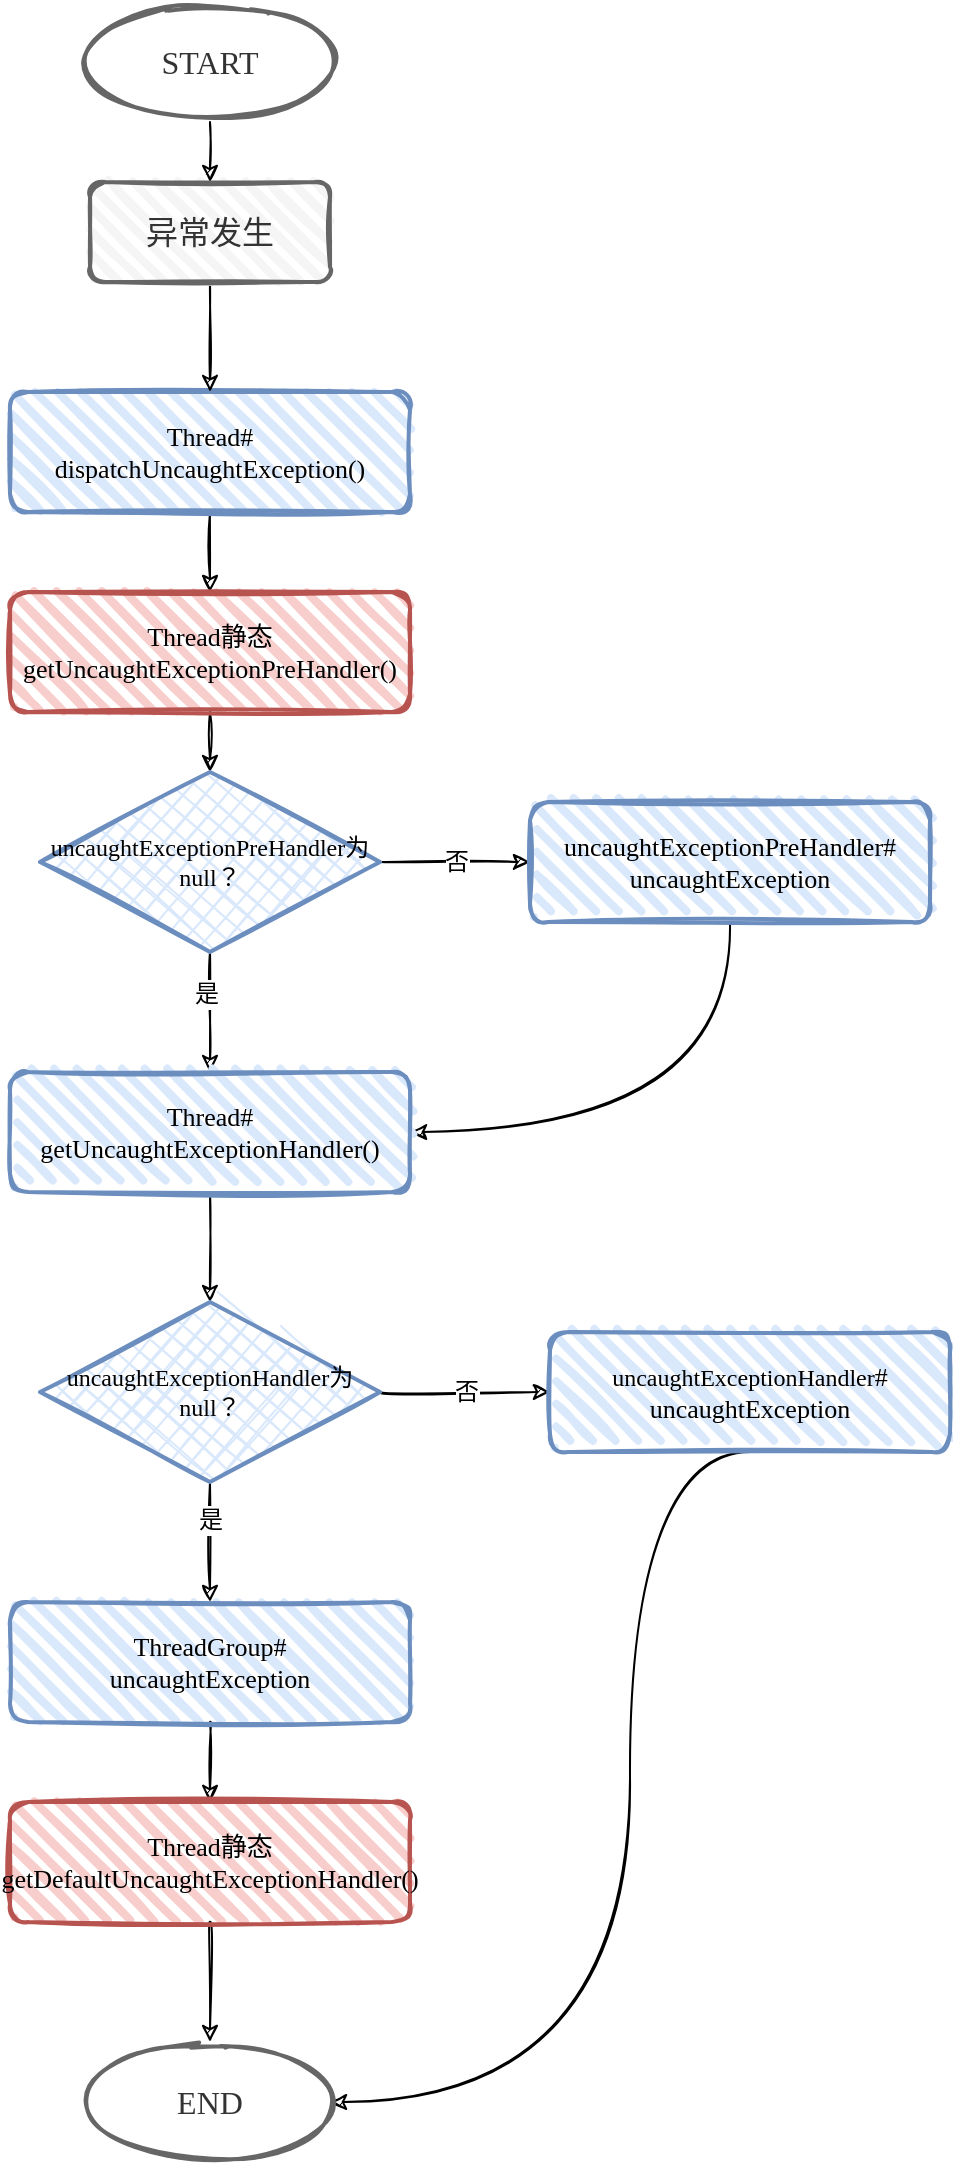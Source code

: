 <mxfile version="14.7.6" type="github">
  <diagram id="nfvK70dje-0ijWW3EqFa" name="第 1 页">
    <mxGraphModel dx="946" dy="646" grid="1" gridSize="10" guides="1" tooltips="1" connect="1" arrows="1" fold="1" page="1" pageScale="1" pageWidth="827" pageHeight="1169" math="0" shadow="0">
      <root>
        <mxCell id="0" />
        <mxCell id="1" parent="0" />
        <mxCell id="dzpQKZOiRlnauMwWt4xJ-16" style="edgeStyle=orthogonalEdgeStyle;rounded=0;orthogonalLoop=1;jettySize=auto;html=1;exitX=0.5;exitY=1;exitDx=0;exitDy=0;entryX=0.5;entryY=0;entryDx=0;entryDy=0;fontSize=16;sketch=1;" edge="1" parent="1" source="dzpQKZOiRlnauMwWt4xJ-1" target="dzpQKZOiRlnauMwWt4xJ-3">
          <mxGeometry relative="1" as="geometry" />
        </mxCell>
        <mxCell id="dzpQKZOiRlnauMwWt4xJ-1" value="&lt;font style=&quot;font-size: 13px&quot; face=&quot;Comic Sans MS&quot;&gt;Thread#&lt;br&gt;dispatchUncaughtException()&lt;/font&gt;" style="rounded=1;whiteSpace=wrap;html=1;strokeWidth=2;fillWeight=4;hachureGap=8;hachureAngle=45;fillColor=#dae8fc;sketch=1;strokeColor=#6c8ebf;fillStyle=auto;" vertex="1" parent="1">
          <mxGeometry x="220" y="215" width="200" height="60" as="geometry" />
        </mxCell>
        <mxCell id="dzpQKZOiRlnauMwWt4xJ-15" style="edgeStyle=orthogonalEdgeStyle;rounded=0;orthogonalLoop=1;jettySize=auto;html=1;exitX=0.5;exitY=1;exitDx=0;exitDy=0;entryX=0.5;entryY=0;entryDx=0;entryDy=0;fontSize=16;sketch=1;" edge="1" parent="1" source="dzpQKZOiRlnauMwWt4xJ-2" target="dzpQKZOiRlnauMwWt4xJ-1">
          <mxGeometry relative="1" as="geometry" />
        </mxCell>
        <mxCell id="dzpQKZOiRlnauMwWt4xJ-2" value="&lt;font style=&quot;font-size: 16px&quot;&gt;异常发生&lt;/font&gt;" style="rounded=1;whiteSpace=wrap;html=1;strokeWidth=2;fillWeight=4;hachureGap=8;hachureAngle=45;fillColor=#f5f5f5;sketch=1;strokeColor=#666666;fillStyle=auto;fontColor=#333333;fontFamily=Comic Sans MS;" vertex="1" parent="1">
          <mxGeometry x="260" y="110" width="120" height="50" as="geometry" />
        </mxCell>
        <mxCell id="dzpQKZOiRlnauMwWt4xJ-17" style="edgeStyle=orthogonalEdgeStyle;rounded=0;orthogonalLoop=1;jettySize=auto;html=1;exitX=0.5;exitY=1;exitDx=0;exitDy=0;entryX=0.5;entryY=0;entryDx=0;entryDy=0;fontSize=16;sketch=1;" edge="1" parent="1" source="dzpQKZOiRlnauMwWt4xJ-3" target="dzpQKZOiRlnauMwWt4xJ-4">
          <mxGeometry relative="1" as="geometry" />
        </mxCell>
        <mxCell id="dzpQKZOiRlnauMwWt4xJ-3" value="&lt;font style=&quot;font-size: 13px&quot; face=&quot;Comic Sans MS&quot;&gt;Thread静态&lt;br&gt;getUncaughtExceptionPreHandler()&lt;/font&gt;" style="rounded=1;whiteSpace=wrap;html=1;strokeWidth=2;fillWeight=4;hachureGap=8;hachureAngle=45;fillColor=#f8cecc;sketch=1;strokeColor=#b85450;fillStyle=auto;" vertex="1" parent="1">
          <mxGeometry x="220" y="315" width="200" height="60" as="geometry" />
        </mxCell>
        <mxCell id="dzpQKZOiRlnauMwWt4xJ-18" value="&lt;font&gt;否&lt;/font&gt;" style="edgeStyle=orthogonalEdgeStyle;rounded=0;orthogonalLoop=1;jettySize=auto;html=1;exitX=1;exitY=0.5;exitDx=0;exitDy=0;entryX=0;entryY=0.5;entryDx=0;entryDy=0;fontSize=12;fontFamily=Comic Sans MS;sketch=1;" edge="1" parent="1" source="dzpQKZOiRlnauMwWt4xJ-4" target="dzpQKZOiRlnauMwWt4xJ-5">
          <mxGeometry relative="1" as="geometry" />
        </mxCell>
        <mxCell id="dzpQKZOiRlnauMwWt4xJ-20" style="edgeStyle=orthogonalEdgeStyle;rounded=0;orthogonalLoop=1;jettySize=auto;html=1;exitX=0.5;exitY=1;exitDx=0;exitDy=0;entryX=0.5;entryY=0;entryDx=0;entryDy=0;fontSize=16;shadow=0;sketch=1;" edge="1" parent="1" source="dzpQKZOiRlnauMwWt4xJ-4" target="dzpQKZOiRlnauMwWt4xJ-6">
          <mxGeometry relative="1" as="geometry" />
        </mxCell>
        <mxCell id="dzpQKZOiRlnauMwWt4xJ-21" value="是" style="edgeLabel;html=1;align=center;verticalAlign=middle;resizable=0;points=[];fontSize=12;fontFamily=Comic Sans MS;" vertex="1" connectable="0" parent="dzpQKZOiRlnauMwWt4xJ-20">
          <mxGeometry x="-0.3" y="-2" relative="1" as="geometry">
            <mxPoint as="offset" />
          </mxGeometry>
        </mxCell>
        <mxCell id="dzpQKZOiRlnauMwWt4xJ-4" value="&lt;font face=&quot;Comic Sans MS&quot;&gt;uncaughtExceptionPreHandler为null？&lt;/font&gt;" style="rhombus;whiteSpace=wrap;html=1;strokeWidth=2;fillWeight=-1;hachureGap=8;fillStyle=cross-hatch;fillColor=#dae8fc;sketch=1;rounded=0;glass=0;comic=1;strokeColor=#6c8ebf;" vertex="1" parent="1">
          <mxGeometry x="235" y="405" width="170" height="90" as="geometry" />
        </mxCell>
        <mxCell id="dzpQKZOiRlnauMwWt4xJ-26" style="edgeStyle=orthogonalEdgeStyle;sketch=1;orthogonalLoop=1;jettySize=auto;html=1;exitX=0.5;exitY=1;exitDx=0;exitDy=0;entryX=1;entryY=0.5;entryDx=0;entryDy=0;fontFamily=Comic Sans MS;fontSize=12;curved=1;" edge="1" parent="1" source="dzpQKZOiRlnauMwWt4xJ-5" target="dzpQKZOiRlnauMwWt4xJ-6">
          <mxGeometry relative="1" as="geometry" />
        </mxCell>
        <mxCell id="dzpQKZOiRlnauMwWt4xJ-5" value="&lt;font face=&quot;Comic Sans MS&quot;&gt;&lt;span style=&quot;font-size: 13px&quot;&gt;uncaughtExceptionPreHandler#&lt;/span&gt;&lt;br&gt;&lt;span style=&quot;font-size: 13px&quot;&gt;uncaughtException&lt;/span&gt;&lt;/font&gt;" style="rounded=1;whiteSpace=wrap;html=1;strokeWidth=2;fillWeight=4;hachureGap=8;hachureAngle=45;fillColor=#dae8fc;sketch=1;strokeColor=#6c8ebf;fillStyle=auto;" vertex="1" parent="1">
          <mxGeometry x="480" y="420" width="200" height="60" as="geometry" />
        </mxCell>
        <mxCell id="dzpQKZOiRlnauMwWt4xJ-22" style="edgeStyle=orthogonalEdgeStyle;rounded=0;sketch=1;orthogonalLoop=1;jettySize=auto;html=1;exitX=0.5;exitY=1;exitDx=0;exitDy=0;fontSize=16;entryX=0.5;entryY=0;entryDx=0;entryDy=0;" edge="1" parent="1" source="dzpQKZOiRlnauMwWt4xJ-6" target="dzpQKZOiRlnauMwWt4xJ-7">
          <mxGeometry relative="1" as="geometry">
            <mxPoint x="320" y="640" as="targetPoint" />
          </mxGeometry>
        </mxCell>
        <mxCell id="dzpQKZOiRlnauMwWt4xJ-6" value="&lt;font face=&quot;Comic Sans MS&quot;&gt;&lt;span style=&quot;font-size: 13px&quot;&gt;Thread#&lt;/span&gt;&lt;br&gt;&lt;span style=&quot;font-size: 13px&quot;&gt;getUncaughtExceptionHandler()&lt;/span&gt;&lt;br&gt;&lt;/font&gt;" style="rounded=1;whiteSpace=wrap;html=1;strokeWidth=2;fillWeight=4;hachureGap=8;hachureAngle=45;fillColor=#dae8fc;sketch=1;strokeColor=#6c8ebf;fillStyle=auto;" vertex="1" parent="1">
          <mxGeometry x="220" y="555" width="200" height="60" as="geometry" />
        </mxCell>
        <mxCell id="dzpQKZOiRlnauMwWt4xJ-23" style="edgeStyle=orthogonalEdgeStyle;rounded=0;sketch=1;orthogonalLoop=1;jettySize=auto;html=1;exitX=0.5;exitY=1;exitDx=0;exitDy=0;entryX=0.5;entryY=0;entryDx=0;entryDy=0;fontSize=16;" edge="1" parent="1" source="dzpQKZOiRlnauMwWt4xJ-7" target="dzpQKZOiRlnauMwWt4xJ-8">
          <mxGeometry relative="1" as="geometry" />
        </mxCell>
        <mxCell id="dzpQKZOiRlnauMwWt4xJ-24" value="是" style="edgeLabel;html=1;align=center;verticalAlign=middle;resizable=0;points=[];fontSize=12;fontFamily=Comic Sans MS;" vertex="1" connectable="0" parent="dzpQKZOiRlnauMwWt4xJ-23">
          <mxGeometry x="-0.367" relative="1" as="geometry">
            <mxPoint as="offset" />
          </mxGeometry>
        </mxCell>
        <mxCell id="dzpQKZOiRlnauMwWt4xJ-25" value="否" style="edgeStyle=orthogonalEdgeStyle;sketch=1;orthogonalLoop=1;jettySize=auto;html=1;exitX=1;exitY=0.5;exitDx=0;exitDy=0;entryX=0;entryY=0.5;entryDx=0;entryDy=0;fontSize=12;curved=1;fontFamily=Comic Sans MS;" edge="1" parent="1" source="dzpQKZOiRlnauMwWt4xJ-7" target="dzpQKZOiRlnauMwWt4xJ-10">
          <mxGeometry relative="1" as="geometry" />
        </mxCell>
        <mxCell id="dzpQKZOiRlnauMwWt4xJ-7" value="&lt;font face=&quot;Comic Sans MS&quot;&gt;uncaughtExceptionHandler为null？&lt;/font&gt;" style="rhombus;whiteSpace=wrap;html=1;strokeWidth=2;fillWeight=-1;hachureGap=8;fillStyle=cross-hatch;fillColor=#dae8fc;sketch=1;rounded=0;glass=0;comic=1;strokeColor=#6c8ebf;" vertex="1" parent="1">
          <mxGeometry x="235" y="670" width="170" height="90" as="geometry" />
        </mxCell>
        <mxCell id="dzpQKZOiRlnauMwWt4xJ-27" style="edgeStyle=orthogonalEdgeStyle;curved=1;sketch=1;orthogonalLoop=1;jettySize=auto;html=1;exitX=0.5;exitY=1;exitDx=0;exitDy=0;entryX=0.5;entryY=0;entryDx=0;entryDy=0;fontFamily=Comic Sans MS;fontSize=12;" edge="1" parent="1" source="dzpQKZOiRlnauMwWt4xJ-8" target="dzpQKZOiRlnauMwWt4xJ-9">
          <mxGeometry relative="1" as="geometry" />
        </mxCell>
        <mxCell id="dzpQKZOiRlnauMwWt4xJ-8" value="&lt;font face=&quot;Comic Sans MS&quot;&gt;&lt;span style=&quot;font-size: 13px&quot;&gt;ThreadGroup#&lt;/span&gt;&lt;br&gt;&lt;/font&gt;&lt;span style=&quot;font-family: &amp;#34;comic sans ms&amp;#34; ; font-size: 13px&quot;&gt;uncaughtException&lt;/span&gt;&lt;font face=&quot;Comic Sans MS&quot;&gt;&lt;br&gt;&lt;/font&gt;" style="rounded=1;whiteSpace=wrap;html=1;strokeWidth=2;fillWeight=4;hachureGap=8;hachureAngle=45;fillColor=#dae8fc;sketch=1;strokeColor=#6c8ebf;fillStyle=auto;" vertex="1" parent="1">
          <mxGeometry x="220" y="820" width="200" height="60" as="geometry" />
        </mxCell>
        <mxCell id="dzpQKZOiRlnauMwWt4xJ-28" style="edgeStyle=orthogonalEdgeStyle;curved=1;sketch=1;orthogonalLoop=1;jettySize=auto;html=1;exitX=0.5;exitY=1;exitDx=0;exitDy=0;fontFamily=Comic Sans MS;fontSize=12;" edge="1" parent="1" source="dzpQKZOiRlnauMwWt4xJ-9" target="dzpQKZOiRlnauMwWt4xJ-13">
          <mxGeometry relative="1" as="geometry" />
        </mxCell>
        <mxCell id="dzpQKZOiRlnauMwWt4xJ-9" value="&lt;font face=&quot;Comic Sans MS&quot;&gt;&lt;span style=&quot;font-size: 13px&quot;&gt;Thread静态&lt;/span&gt;&lt;br&gt;&lt;span style=&quot;font-size: 13px&quot;&gt;getDefaultUncaughtExceptionHandler()&lt;/span&gt;&lt;/font&gt;" style="rounded=1;whiteSpace=wrap;html=1;strokeWidth=2;fillWeight=4;hachureGap=8;hachureAngle=45;fillColor=#f8cecc;sketch=1;strokeColor=#b85450;fillStyle=auto;" vertex="1" parent="1">
          <mxGeometry x="220" y="920" width="200" height="60" as="geometry" />
        </mxCell>
        <mxCell id="dzpQKZOiRlnauMwWt4xJ-29" style="edgeStyle=orthogonalEdgeStyle;curved=1;sketch=1;orthogonalLoop=1;jettySize=auto;html=1;exitX=0.5;exitY=1;exitDx=0;exitDy=0;entryX=1;entryY=0.5;entryDx=0;entryDy=0;fontFamily=Comic Sans MS;fontSize=12;" edge="1" parent="1" source="dzpQKZOiRlnauMwWt4xJ-10" target="dzpQKZOiRlnauMwWt4xJ-13">
          <mxGeometry relative="1" as="geometry">
            <Array as="points">
              <mxPoint x="530" y="745" />
              <mxPoint x="530" y="1070" />
            </Array>
          </mxGeometry>
        </mxCell>
        <mxCell id="dzpQKZOiRlnauMwWt4xJ-10" value="&lt;span style=&quot;font-family: &amp;#34;comic sans ms&amp;#34;&quot;&gt;uncaughtExceptionHandler&lt;/span&gt;&lt;font face=&quot;Comic Sans MS&quot;&gt;&lt;span style=&quot;font-size: 13px&quot;&gt;#&lt;/span&gt;&lt;br&gt;&lt;/font&gt;&lt;span style=&quot;font-family: &amp;#34;comic sans ms&amp;#34; ; font-size: 13px&quot;&gt;uncaughtException&lt;/span&gt;&lt;font face=&quot;Comic Sans MS&quot;&gt;&lt;br&gt;&lt;/font&gt;" style="rounded=1;whiteSpace=wrap;html=1;strokeWidth=2;fillWeight=4;hachureGap=8;hachureAngle=45;fillColor=#dae8fc;sketch=1;strokeColor=#6c8ebf;fillStyle=auto;" vertex="1" parent="1">
          <mxGeometry x="490" y="685" width="200" height="60" as="geometry" />
        </mxCell>
        <mxCell id="dzpQKZOiRlnauMwWt4xJ-14" style="edgeStyle=orthogonalEdgeStyle;rounded=0;orthogonalLoop=1;jettySize=auto;html=1;exitX=0.5;exitY=1;exitDx=0;exitDy=0;entryX=0.5;entryY=0;entryDx=0;entryDy=0;fontSize=16;sketch=1;" edge="1" parent="1" source="dzpQKZOiRlnauMwWt4xJ-12" target="dzpQKZOiRlnauMwWt4xJ-2">
          <mxGeometry relative="1" as="geometry" />
        </mxCell>
        <mxCell id="dzpQKZOiRlnauMwWt4xJ-12" value="&lt;font style=&quot;font-size: 16px&quot; face=&quot;Comic Sans MS&quot;&gt;START&lt;/font&gt;" style="ellipse;whiteSpace=wrap;html=1;strokeWidth=2;fillWeight=2;hachureGap=8;fillStyle=hachure;sketch=1;strokeColor=#666666;fontColor=#333333;fontSize=16;" vertex="1" parent="1">
          <mxGeometry x="260" y="20" width="120" height="60" as="geometry" />
        </mxCell>
        <mxCell id="dzpQKZOiRlnauMwWt4xJ-13" value="&lt;font style=&quot;font-size: 16px&quot; face=&quot;Comic Sans MS&quot;&gt;END&lt;/font&gt;" style="ellipse;whiteSpace=wrap;html=1;strokeWidth=2;fillWeight=2;hachureGap=8;fillStyle=hachure;sketch=1;strokeColor=#666666;fontColor=#333333;" vertex="1" parent="1">
          <mxGeometry x="260" y="1040" width="120" height="60" as="geometry" />
        </mxCell>
      </root>
    </mxGraphModel>
  </diagram>
</mxfile>
